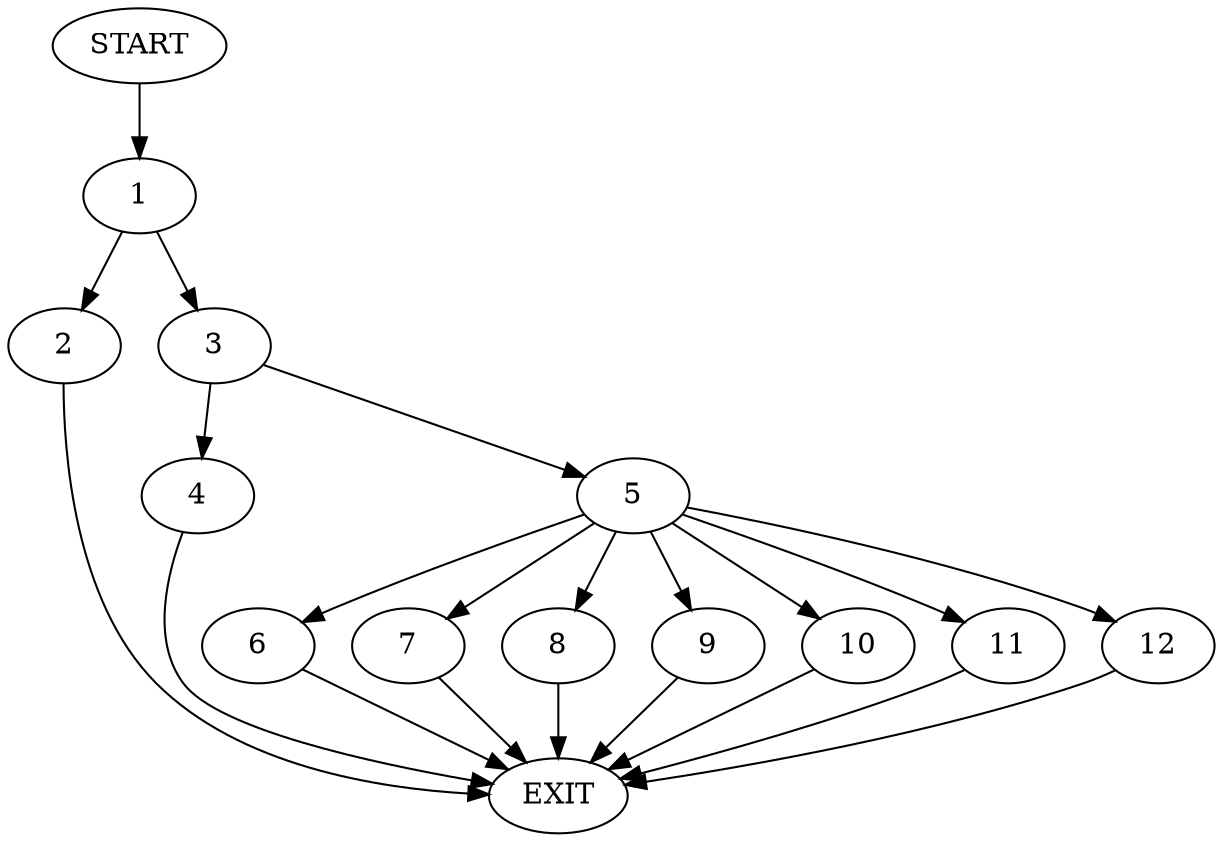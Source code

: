 digraph {
0 [label="START"]
13 [label="EXIT"]
0 -> 1
1 -> 2
1 -> 3
3 -> 4
3 -> 5
2 -> 13
4 -> 13
5 -> 6
5 -> 7
5 -> 8
5 -> 9
5 -> 10
5 -> 11
5 -> 12
8 -> 13
6 -> 13
9 -> 13
11 -> 13
10 -> 13
12 -> 13
7 -> 13
}
